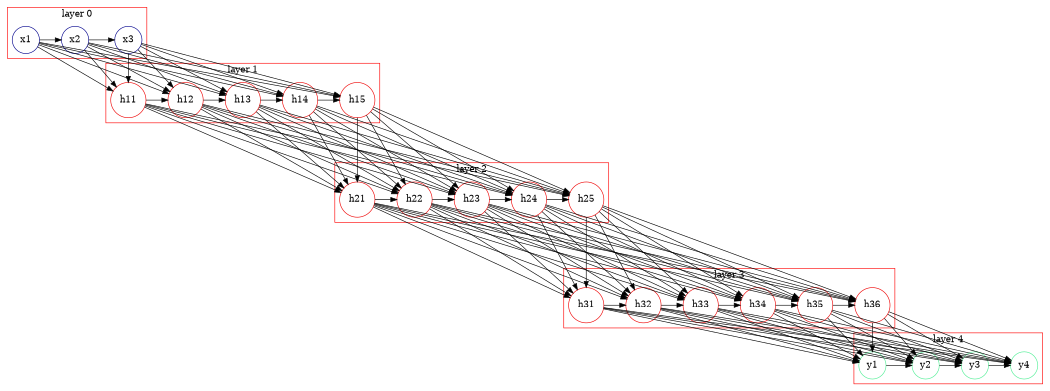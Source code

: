 digraph G {
 size = "7,7";
 rankdir=LR
 splines=line
 nodesep=.05;
 //
 // node [label=""];
 //
 subgraph cluster_0 {
        color=red;
        node [color=blue4, shape=circle];
        x1 -> x2 -> x3;
        label = "layer 0";
 }

 subgraph cluster_1 {
        color=red;
        node [color=red2, shape=circle];
        h11 -> h12 -> h13 -> h14 -> h15;
        label = "layer 1";
 }

 subgraph cluster_2 {
        color=red;
        node [color=red2, shape=circle];
        h21 -> h22 -> h23 -> h24 -> h25;
        label = "layer 2";
 }

 subgraph cluster_3 {
        color=red;
        node [color=red2, shape=circle];
        h31 -> h32 -> h33 -> h34 -> h35 -> h36;
        label = "layer 3";
 }

 subgraph cluster_4 {
        color=red;
        node [color=seagreen2, shape=circle];
        y1 -> y2 -> y3 -> y4;
        label="layer 4";
 }
 //
x1 -> h11;
x1 -> h12;
x1 -> h13;
x1 -> h14;
x1 -> h15;
//
x2 -> h11;
x2 -> h12;
x2 -> h13;
x2 -> h14;
x2 -> h15;
//
x3 -> h11;
x3 -> h12;
x3 -> h13;
x3 -> h14;
x3 -> h15;
//
h11 -> h21;
h11 -> h22;
h11 -> h23;
h11 -> h24;
h11 -> h25;
//
h12 -> h21;
h12 -> h22;
h12 -> h23;
h12 -> h24;
h12 -> h25;
//
h13 -> h21;
h13 -> h22;
h13 -> h23;
h13 -> h24;
h13 -> h25;
//
h14 -> h21;
h14 -> h22;
h14 -> h23;
h14 -> h24;
h14 -> h25;
//
h15 -> h21;
h15 -> h22;
h15 -> h23;
h15 -> h24;
h15 -> h25;
//
h21 -> h31;
h21 -> h32;
h21 -> h33;
h21 -> h34;
h21 -> h35;
h21 -> h36;
//
h22 -> h31;
h22 -> h32;
h22 -> h33;
h22 -> h34;
h22 -> h35;
h22 -> h36;
//
h23 -> h31;
h23 -> h32;
h23 -> h33;
h23 -> h34;
h23 -> h35;
h23 -> h36;
//
h24 -> h31;
h24 -> h32;
h24 -> h33;
h24 -> h34;
h24 -> h35;
h24 -> h36;
//
h25 -> h31;
h25 -> h32;
h25 -> h33;
h25 -> h34;
h25 -> h35;
h25 -> h36;
//
h31 -> y1;
h31 -> y2;
h31 -> y3;
h31 -> y4;
//
h32 -> y1;
h32 -> y2;
h32 -> y3;
h32 -> y4;
//
h33 -> y1;
h33 -> y2;
h33 -> y3;
h33 -> y4;
//
h34 -> y1;
h34 -> y2;
h34 -> y3;
h34 -> y4;
//
h35 -> y1;
h35 -> y2;
h35 -> y3;
h35 -> y4;
//
h36 -> y1;
h36 -> y2;
h36 -> y3;
h36 -> y4;
}
